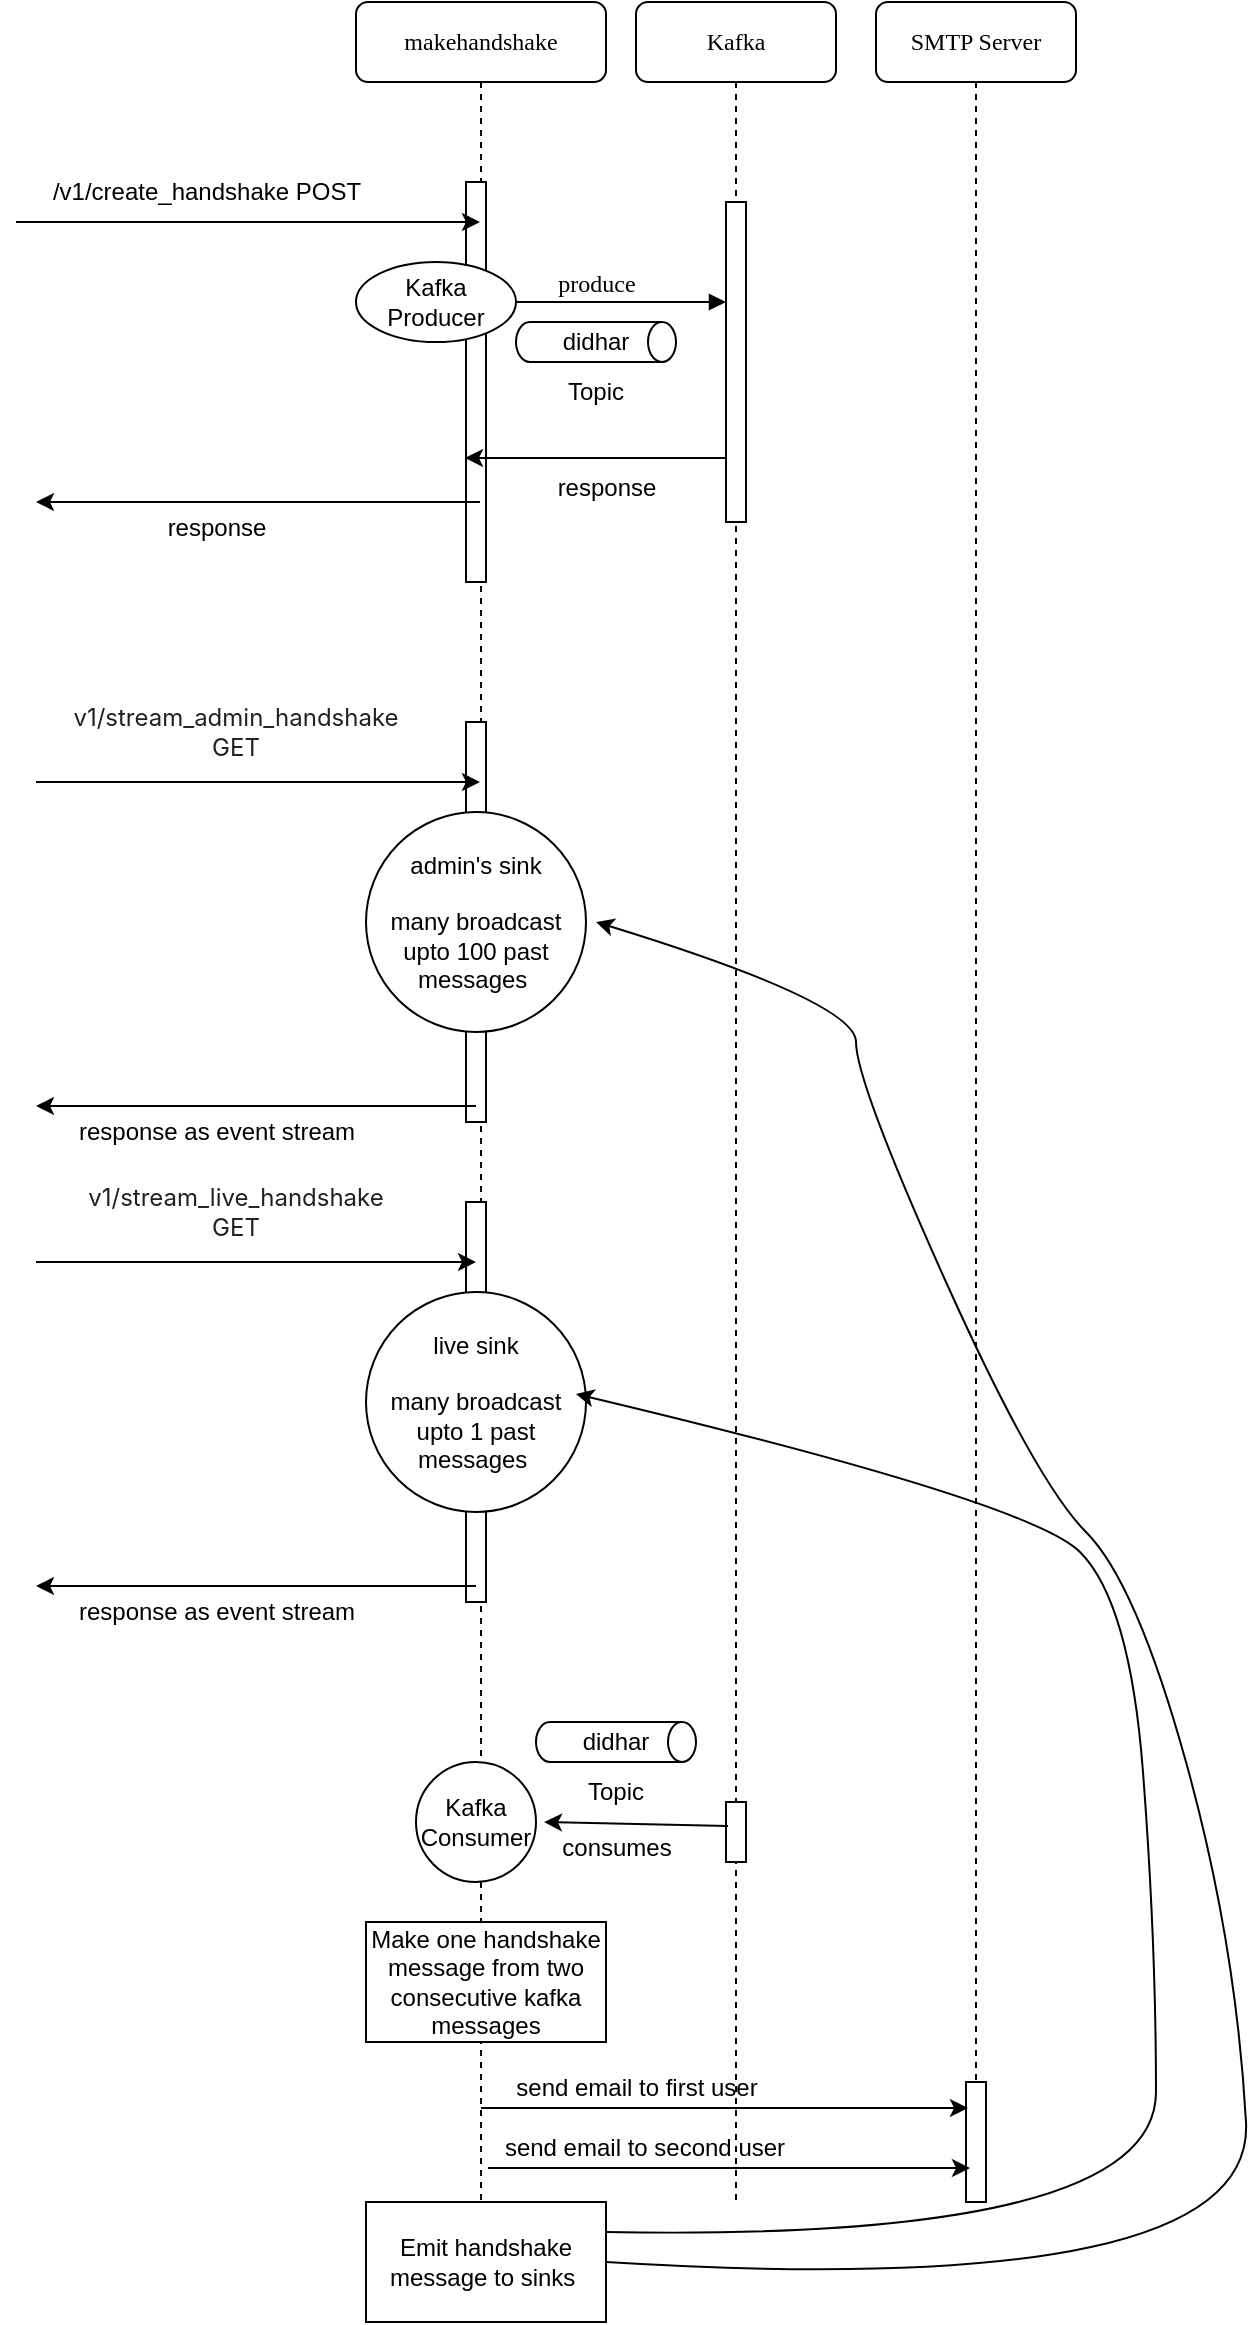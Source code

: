<mxfile version="26.0.2">
  <diagram name="Page-1" id="13e1069c-82ec-6db2-03f1-153e76fe0fe0">
    <mxGraphModel dx="1434" dy="780" grid="1" gridSize="10" guides="1" tooltips="1" connect="1" arrows="1" fold="1" page="1" pageScale="1" pageWidth="1100" pageHeight="850" background="none" math="0" shadow="0">
      <root>
        <mxCell id="0" />
        <mxCell id="1" parent="0" />
        <mxCell id="7baba1c4bc27f4b0-2" value="Kafka" style="shape=umlLifeline;perimeter=lifelinePerimeter;whiteSpace=wrap;html=1;container=1;collapsible=0;recursiveResize=0;outlineConnect=0;rounded=1;shadow=0;comic=0;labelBackgroundColor=none;strokeWidth=1;fontFamily=Verdana;fontSize=12;align=center;" parent="1" vertex="1">
          <mxGeometry x="380" y="90" width="100" height="1100" as="geometry" />
        </mxCell>
        <mxCell id="7baba1c4bc27f4b0-10" value="" style="html=1;points=[];perimeter=orthogonalPerimeter;rounded=0;shadow=0;comic=0;labelBackgroundColor=none;strokeWidth=1;fontFamily=Verdana;fontSize=12;align=center;" parent="7baba1c4bc27f4b0-2" vertex="1">
          <mxGeometry x="45" y="100" width="10" height="160" as="geometry" />
        </mxCell>
        <mxCell id="7baba1c4bc27f4b0-11" value="produce" style="html=1;verticalAlign=bottom;endArrow=block;entryX=0;entryY=0;labelBackgroundColor=none;fontFamily=Verdana;fontSize=12;edgeStyle=elbowEdgeStyle;elbow=vertical;" parent="7baba1c4bc27f4b0-2" edge="1">
          <mxGeometry relative="1" as="geometry">
            <mxPoint x="-85" y="150" as="sourcePoint" />
            <mxPoint x="45" y="150" as="targetPoint" />
          </mxGeometry>
        </mxCell>
        <mxCell id="zxO6NXQ00q8AQCBhYsA2-28" value="" style="html=1;points=[];perimeter=orthogonalPerimeter;rounded=0;shadow=0;comic=0;labelBackgroundColor=none;strokeWidth=1;fontFamily=Verdana;fontSize=12;align=center;" vertex="1" parent="7baba1c4bc27f4b0-2">
          <mxGeometry x="45" y="900" width="10" height="30" as="geometry" />
        </mxCell>
        <mxCell id="zxO6NXQ00q8AQCBhYsA2-31" value="" style="shape=cylinder3;whiteSpace=wrap;html=1;boundedLbl=1;backgroundOutline=1;size=7;rotation=90;" vertex="1" parent="7baba1c4bc27f4b0-2">
          <mxGeometry x="-20" y="830" width="20" height="80" as="geometry" />
        </mxCell>
        <mxCell id="zxO6NXQ00q8AQCBhYsA2-32" value="didhar" style="text;html=1;align=center;verticalAlign=middle;whiteSpace=wrap;rounded=0;" vertex="1" parent="7baba1c4bc27f4b0-2">
          <mxGeometry x="-40" y="855" width="60" height="30" as="geometry" />
        </mxCell>
        <mxCell id="zxO6NXQ00q8AQCBhYsA2-33" value="Topic" style="text;html=1;align=center;verticalAlign=middle;whiteSpace=wrap;rounded=0;" vertex="1" parent="7baba1c4bc27f4b0-2">
          <mxGeometry x="-40" y="880" width="60" height="30" as="geometry" />
        </mxCell>
        <mxCell id="7baba1c4bc27f4b0-8" value="makehandshake" style="shape=umlLifeline;perimeter=lifelinePerimeter;whiteSpace=wrap;html=1;container=1;collapsible=0;recursiveResize=0;outlineConnect=0;rounded=1;shadow=0;comic=0;labelBackgroundColor=none;strokeWidth=1;fontFamily=Verdana;fontSize=12;align=center;" parent="1" vertex="1">
          <mxGeometry x="240" y="90" width="125" height="1100" as="geometry" />
        </mxCell>
        <mxCell id="7baba1c4bc27f4b0-9" value="" style="html=1;points=[];perimeter=orthogonalPerimeter;rounded=0;shadow=0;comic=0;labelBackgroundColor=none;strokeWidth=1;fontFamily=Verdana;fontSize=12;align=center;" parent="7baba1c4bc27f4b0-8" vertex="1">
          <mxGeometry x="55" y="90" width="10" height="200" as="geometry" />
        </mxCell>
        <mxCell id="zxO6NXQ00q8AQCBhYsA2-9" value="" style="endArrow=classic;html=1;rounded=0;" edge="1" parent="7baba1c4bc27f4b0-8">
          <mxGeometry width="50" height="50" relative="1" as="geometry">
            <mxPoint x="185" y="228" as="sourcePoint" />
            <mxPoint x="54.5" y="228" as="targetPoint" />
            <Array as="points">
              <mxPoint x="135" y="228" />
            </Array>
          </mxGeometry>
        </mxCell>
        <mxCell id="zxO6NXQ00q8AQCBhYsA2-14" value="" style="html=1;points=[];perimeter=orthogonalPerimeter;rounded=0;shadow=0;comic=0;labelBackgroundColor=none;strokeWidth=1;fontFamily=Verdana;fontSize=12;align=center;" vertex="1" parent="7baba1c4bc27f4b0-8">
          <mxGeometry x="55" y="360" width="10" height="200" as="geometry" />
        </mxCell>
        <mxCell id="zxO6NXQ00q8AQCBhYsA2-15" value="Kafka Producer" style="ellipse;whiteSpace=wrap;html=1;" vertex="1" parent="7baba1c4bc27f4b0-8">
          <mxGeometry y="130" width="80" height="40" as="geometry" />
        </mxCell>
        <mxCell id="zxO6NXQ00q8AQCBhYsA2-18" value="admin&#39;s sink&lt;div&gt;&lt;br&gt;&lt;/div&gt;&lt;div&gt;many broadcast&lt;/div&gt;&lt;div&gt;upto 100 past messages&amp;nbsp;&lt;/div&gt;" style="ellipse;whiteSpace=wrap;html=1;aspect=fixed;" vertex="1" parent="7baba1c4bc27f4b0-8">
          <mxGeometry x="5" y="405" width="110" height="110" as="geometry" />
        </mxCell>
        <mxCell id="zxO6NXQ00q8AQCBhYsA2-21" value="" style="html=1;points=[];perimeter=orthogonalPerimeter;rounded=0;shadow=0;comic=0;labelBackgroundColor=none;strokeWidth=1;fontFamily=Verdana;fontSize=12;align=center;" vertex="1" parent="7baba1c4bc27f4b0-8">
          <mxGeometry x="55" y="600" width="10" height="200" as="geometry" />
        </mxCell>
        <mxCell id="zxO6NXQ00q8AQCBhYsA2-22" value="live sink&lt;div&gt;&lt;br&gt;&lt;/div&gt;&lt;div&gt;many broadcast&lt;/div&gt;&lt;div&gt;upto 1 past messages&amp;nbsp;&lt;/div&gt;" style="ellipse;whiteSpace=wrap;html=1;aspect=fixed;" vertex="1" parent="7baba1c4bc27f4b0-8">
          <mxGeometry x="5" y="645" width="110" height="110" as="geometry" />
        </mxCell>
        <mxCell id="zxO6NXQ00q8AQCBhYsA2-23" value="" style="endArrow=classic;html=1;rounded=0;" edge="1" parent="7baba1c4bc27f4b0-8">
          <mxGeometry width="50" height="50" relative="1" as="geometry">
            <mxPoint x="-160" y="630" as="sourcePoint" />
            <mxPoint x="60" y="630" as="targetPoint" />
          </mxGeometry>
        </mxCell>
        <mxCell id="zxO6NXQ00q8AQCBhYsA2-24" value="&lt;span style=&quot;color: rgb(33, 33, 33); font-family: Inter, system-ui, -apple-system, BlinkMacSystemFont, &amp;quot;Segoe UI&amp;quot;, Roboto, Oxygen, Ubuntu, Cantarell, &amp;quot;Fira Sans&amp;quot;, &amp;quot;Droid Sans&amp;quot;, Helvetica, Arial, sans-serif; text-align: left; white-space-collapse: preserve; background-color: rgb(255, 255, 255);&quot;&gt;v1/stream_live_handshake GET&lt;/span&gt;" style="text;html=1;align=center;verticalAlign=middle;whiteSpace=wrap;rounded=0;" vertex="1" parent="7baba1c4bc27f4b0-8">
          <mxGeometry x="-90" y="590" width="60" height="30" as="geometry" />
        </mxCell>
        <mxCell id="zxO6NXQ00q8AQCBhYsA2-25" value="response as event stream" style="text;html=1;align=center;verticalAlign=middle;resizable=0;points=[];autosize=1;strokeColor=none;fillColor=none;" vertex="1" parent="7baba1c4bc27f4b0-8">
          <mxGeometry x="-150" y="790" width="160" height="30" as="geometry" />
        </mxCell>
        <mxCell id="zxO6NXQ00q8AQCBhYsA2-26" value="" style="endArrow=classic;html=1;rounded=0;" edge="1" parent="7baba1c4bc27f4b0-8">
          <mxGeometry width="50" height="50" relative="1" as="geometry">
            <mxPoint x="60" y="792" as="sourcePoint" />
            <mxPoint x="-160" y="792" as="targetPoint" />
          </mxGeometry>
        </mxCell>
        <mxCell id="zxO6NXQ00q8AQCBhYsA2-27" value="Kafka Consumer" style="ellipse;whiteSpace=wrap;html=1;aspect=fixed;" vertex="1" parent="7baba1c4bc27f4b0-8">
          <mxGeometry x="30" y="880" width="60" height="60" as="geometry" />
        </mxCell>
        <mxCell id="zxO6NXQ00q8AQCBhYsA2-35" value="Make one handshake message from two consecutive kafka messages" style="rounded=0;whiteSpace=wrap;html=1;" vertex="1" parent="7baba1c4bc27f4b0-8">
          <mxGeometry x="5" y="960" width="120" height="60" as="geometry" />
        </mxCell>
        <mxCell id="zxO6NXQ00q8AQCBhYsA2-1" value="" style="endArrow=classic;html=1;rounded=0;" edge="1" parent="1" target="7baba1c4bc27f4b0-8">
          <mxGeometry width="50" height="50" relative="1" as="geometry">
            <mxPoint x="70" y="200" as="sourcePoint" />
            <mxPoint x="540" y="310" as="targetPoint" />
          </mxGeometry>
        </mxCell>
        <mxCell id="zxO6NXQ00q8AQCBhYsA2-2" value="/v1/create_handshake POST" style="text;html=1;align=center;verticalAlign=middle;resizable=0;points=[];autosize=1;strokeColor=none;fillColor=none;" vertex="1" parent="1">
          <mxGeometry x="75" y="170" width="180" height="30" as="geometry" />
        </mxCell>
        <mxCell id="zxO6NXQ00q8AQCBhYsA2-4" value="" style="shape=cylinder3;whiteSpace=wrap;html=1;boundedLbl=1;backgroundOutline=1;size=7;rotation=90;" vertex="1" parent="1">
          <mxGeometry x="350" y="220" width="20" height="80" as="geometry" />
        </mxCell>
        <mxCell id="zxO6NXQ00q8AQCBhYsA2-7" value="didhar" style="text;html=1;align=center;verticalAlign=middle;whiteSpace=wrap;rounded=0;" vertex="1" parent="1">
          <mxGeometry x="330" y="245" width="60" height="30" as="geometry" />
        </mxCell>
        <mxCell id="zxO6NXQ00q8AQCBhYsA2-8" value="Topic" style="text;html=1;align=center;verticalAlign=middle;whiteSpace=wrap;rounded=0;" vertex="1" parent="1">
          <mxGeometry x="330" y="270" width="60" height="30" as="geometry" />
        </mxCell>
        <mxCell id="zxO6NXQ00q8AQCBhYsA2-10" value="response" style="text;html=1;align=center;verticalAlign=middle;resizable=0;points=[];autosize=1;strokeColor=none;fillColor=none;" vertex="1" parent="1">
          <mxGeometry x="330" y="318" width="70" height="30" as="geometry" />
        </mxCell>
        <mxCell id="zxO6NXQ00q8AQCBhYsA2-12" value="response" style="text;html=1;align=center;verticalAlign=middle;resizable=0;points=[];autosize=1;strokeColor=none;fillColor=none;" vertex="1" parent="1">
          <mxGeometry x="135" y="338" width="70" height="30" as="geometry" />
        </mxCell>
        <mxCell id="zxO6NXQ00q8AQCBhYsA2-13" value="" style="endArrow=classic;html=1;rounded=0;" edge="1" parent="1" source="7baba1c4bc27f4b0-8">
          <mxGeometry width="50" height="50" relative="1" as="geometry">
            <mxPoint x="580" y="390" as="sourcePoint" />
            <mxPoint x="80" y="340" as="targetPoint" />
          </mxGeometry>
        </mxCell>
        <mxCell id="zxO6NXQ00q8AQCBhYsA2-16" value="" style="endArrow=classic;html=1;rounded=0;" edge="1" parent="1" target="7baba1c4bc27f4b0-8">
          <mxGeometry width="50" height="50" relative="1" as="geometry">
            <mxPoint x="80" y="480" as="sourcePoint" />
            <mxPoint x="630" y="420" as="targetPoint" />
          </mxGeometry>
        </mxCell>
        <mxCell id="zxO6NXQ00q8AQCBhYsA2-17" value="&lt;span style=&quot;color: rgb(33, 33, 33); font-family: Inter, system-ui, -apple-system, BlinkMacSystemFont, &amp;quot;Segoe UI&amp;quot;, Roboto, Oxygen, Ubuntu, Cantarell, &amp;quot;Fira Sans&amp;quot;, &amp;quot;Droid Sans&amp;quot;, Helvetica, Arial, sans-serif; text-align: left; white-space-collapse: preserve; background-color: rgb(255, 255, 255);&quot;&gt;v1/stream_admin_handshake GET&lt;/span&gt;" style="text;html=1;align=center;verticalAlign=middle;whiteSpace=wrap;rounded=0;" vertex="1" parent="1">
          <mxGeometry x="150" y="440" width="60" height="30" as="geometry" />
        </mxCell>
        <mxCell id="zxO6NXQ00q8AQCBhYsA2-19" value="response as event stream" style="text;html=1;align=center;verticalAlign=middle;resizable=0;points=[];autosize=1;strokeColor=none;fillColor=none;" vertex="1" parent="1">
          <mxGeometry x="90" y="640" width="160" height="30" as="geometry" />
        </mxCell>
        <mxCell id="zxO6NXQ00q8AQCBhYsA2-20" value="" style="endArrow=classic;html=1;rounded=0;" edge="1" parent="1">
          <mxGeometry width="50" height="50" relative="1" as="geometry">
            <mxPoint x="300" y="642" as="sourcePoint" />
            <mxPoint x="80" y="642" as="targetPoint" />
          </mxGeometry>
        </mxCell>
        <mxCell id="zxO6NXQ00q8AQCBhYsA2-30" value="consumes" style="text;html=1;align=center;verticalAlign=middle;resizable=0;points=[];autosize=1;strokeColor=none;fillColor=none;" vertex="1" parent="1">
          <mxGeometry x="330" y="998" width="80" height="30" as="geometry" />
        </mxCell>
        <mxCell id="zxO6NXQ00q8AQCBhYsA2-34" value="" style="endArrow=classic;html=1;rounded=0;exitX=0.1;exitY=0.4;exitDx=0;exitDy=0;exitPerimeter=0;entryX=0.05;entryY=0.067;entryDx=0;entryDy=0;entryPerimeter=0;" edge="1" parent="1" source="zxO6NXQ00q8AQCBhYsA2-28" target="zxO6NXQ00q8AQCBhYsA2-30">
          <mxGeometry width="50" height="50" relative="1" as="geometry">
            <mxPoint x="580" y="720" as="sourcePoint" />
            <mxPoint x="630" y="670" as="targetPoint" />
          </mxGeometry>
        </mxCell>
        <mxCell id="zxO6NXQ00q8AQCBhYsA2-36" value="SMTP Server" style="shape=umlLifeline;perimeter=lifelinePerimeter;whiteSpace=wrap;html=1;container=1;collapsible=0;recursiveResize=0;outlineConnect=0;rounded=1;shadow=0;comic=0;labelBackgroundColor=none;strokeWidth=1;fontFamily=Verdana;fontSize=12;align=center;" vertex="1" parent="1">
          <mxGeometry x="500" y="90" width="100" height="1100" as="geometry" />
        </mxCell>
        <mxCell id="zxO6NXQ00q8AQCBhYsA2-39" value="" style="html=1;points=[];perimeter=orthogonalPerimeter;rounded=0;shadow=0;comic=0;labelBackgroundColor=none;strokeWidth=1;fontFamily=Verdana;fontSize=12;align=center;" vertex="1" parent="zxO6NXQ00q8AQCBhYsA2-36">
          <mxGeometry x="45" y="1040" width="10" height="60" as="geometry" />
        </mxCell>
        <mxCell id="zxO6NXQ00q8AQCBhYsA2-43" value="" style="endArrow=classic;html=1;rounded=0;entryX=0.1;entryY=0.217;entryDx=0;entryDy=0;entryPerimeter=0;" edge="1" parent="1" source="7baba1c4bc27f4b0-8" target="zxO6NXQ00q8AQCBhYsA2-39">
          <mxGeometry width="50" height="50" relative="1" as="geometry">
            <mxPoint x="370" y="1160" as="sourcePoint" />
            <mxPoint x="630" y="840" as="targetPoint" />
          </mxGeometry>
        </mxCell>
        <mxCell id="zxO6NXQ00q8AQCBhYsA2-44" value="send email to first user" style="text;html=1;align=center;verticalAlign=middle;resizable=0;points=[];autosize=1;strokeColor=none;fillColor=none;" vertex="1" parent="1">
          <mxGeometry x="310" y="1118" width="140" height="30" as="geometry" />
        </mxCell>
        <mxCell id="zxO6NXQ00q8AQCBhYsA2-45" value="" style="endArrow=classic;html=1;rounded=0;entryX=0.2;entryY=0.717;entryDx=0;entryDy=0;entryPerimeter=0;" edge="1" parent="1" target="zxO6NXQ00q8AQCBhYsA2-39">
          <mxGeometry width="50" height="50" relative="1" as="geometry">
            <mxPoint x="306" y="1173" as="sourcePoint" />
            <mxPoint x="540" y="1170" as="targetPoint" />
          </mxGeometry>
        </mxCell>
        <mxCell id="zxO6NXQ00q8AQCBhYsA2-46" value="send email to second user" style="text;html=1;align=center;verticalAlign=middle;resizable=0;points=[];autosize=1;strokeColor=none;fillColor=none;" vertex="1" parent="1">
          <mxGeometry x="304" y="1148" width="160" height="30" as="geometry" />
        </mxCell>
        <mxCell id="zxO6NXQ00q8AQCBhYsA2-47" value="Emit handshake message to sinks&amp;nbsp;" style="rounded=0;whiteSpace=wrap;html=1;" vertex="1" parent="1">
          <mxGeometry x="245" y="1190" width="120" height="60" as="geometry" />
        </mxCell>
        <mxCell id="zxO6NXQ00q8AQCBhYsA2-48" value="" style="curved=1;endArrow=classic;html=1;rounded=0;exitX=1;exitY=0.5;exitDx=0;exitDy=0;" edge="1" parent="1" source="zxO6NXQ00q8AQCBhYsA2-47">
          <mxGeometry width="50" height="50" relative="1" as="geometry">
            <mxPoint x="580" y="880" as="sourcePoint" />
            <mxPoint x="360" y="550" as="targetPoint" />
            <Array as="points">
              <mxPoint x="690" y="1240" />
              <mxPoint x="680" y="1060" />
              <mxPoint x="630" y="880" />
              <mxPoint x="580" y="830" />
              <mxPoint x="490" y="630" />
              <mxPoint x="490" y="590" />
            </Array>
          </mxGeometry>
        </mxCell>
        <mxCell id="zxO6NXQ00q8AQCBhYsA2-49" value="" style="curved=1;endArrow=classic;html=1;rounded=0;exitX=1;exitY=0.25;exitDx=0;exitDy=0;entryX=0.982;entryY=0.373;entryDx=0;entryDy=0;entryPerimeter=0;" edge="1" parent="1" source="zxO6NXQ00q8AQCBhYsA2-47">
          <mxGeometry width="50" height="50" relative="1" as="geometry">
            <mxPoint x="362" y="1230" as="sourcePoint" />
            <mxPoint x="350" y="786" as="targetPoint" />
            <Array as="points">
              <mxPoint x="640" y="1210" />
              <mxPoint x="640" y="1060" />
              <mxPoint x="627" y="890" />
              <mxPoint x="577" y="840" />
            </Array>
          </mxGeometry>
        </mxCell>
      </root>
    </mxGraphModel>
  </diagram>
</mxfile>
